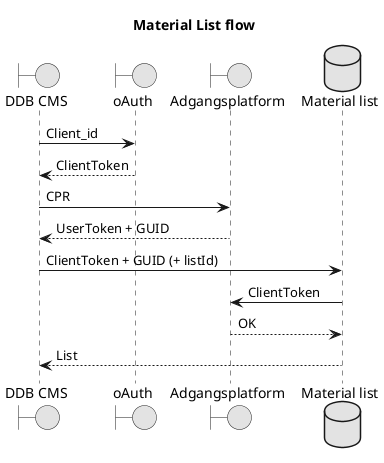 @startuml						
title   Material List flow
						
' Skinparams '						
skinparam monochrome true						
'skinparam handwritten true						


boundary "DDB CMS"
boundary "oAuth"
boundary "Adgangsplatform"
database "Material list"

"DDB CMS" -> "oAuth" : Client_id
"oAuth" --> "DDB CMS" : ClientToken

"DDB CMS" -> "Adgangsplatform" : CPR
"Adgangsplatform" --> "DDB CMS": UserToken + GUID

"DDB CMS" -> "Material list" : ClientToken + GUID (+ listId)
"Material list" -> "Adgangsplatform" : ClientToken
"Adgangsplatform" --> "Material list" : OK 
"Material list" --> "DDB CMS" : List

@enduml
